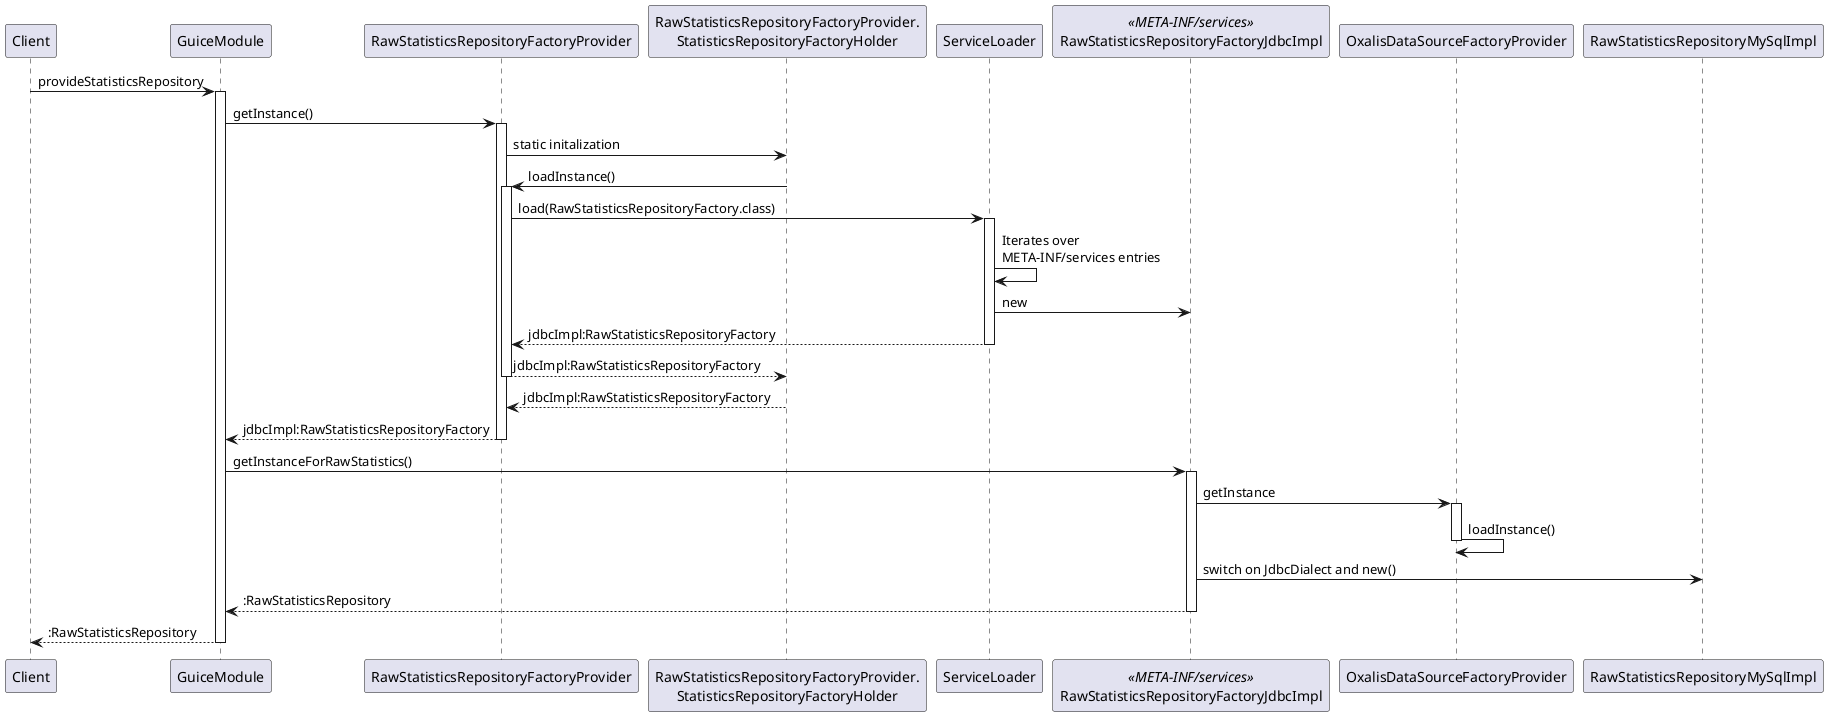@startuml
participant Client
participant GuiceModule as GM
participant RawStatisticsRepositoryFactoryProvider as RSRFP
participant "RawStatisticsRepositoryFactoryProvider.\nStatisticsRepositoryFactoryHolder" as SRFH
participant ServiceLoader
participant RawStatisticsRepositoryFactoryJdbcImpl <<META-INF/services>>

Client -> GM : provideStatisticsRepository
activate GM
GM -> RSRFP : getInstance()
activate RSRFP
RSRFP -> SRFH : static initalization
SRFH -> RSRFP : loadInstance()
activate RSRFP
RSRFP -> ServiceLoader: load(RawStatisticsRepositoryFactory.class)
activate ServiceLoader
ServiceLoader -> ServiceLoader : Iterates over \nMETA-INF/services entries
ServiceLoader -> RawStatisticsRepositoryFactoryJdbcImpl : new
RSRFP <-- ServiceLoader : jdbcImpl:RawStatisticsRepositoryFactory
deactivate ServiceLoader
SRFH <-- RSRFP : jdbcImpl:RawStatisticsRepositoryFactory
deactivate RSRFP

RSRFP <-- SRFH : jdbcImpl:RawStatisticsRepositoryFactory
GM <-- RSRFP : jdbcImpl:RawStatisticsRepositoryFactory
deactivate RSRFP
GM -> RawStatisticsRepositoryFactoryJdbcImpl : getInstanceForRawStatistics()
activate RawStatisticsRepositoryFactoryJdbcImpl
    RawStatisticsRepositoryFactoryJdbcImpl -> OxalisDataSourceFactoryProvider : getInstance
    activate OxalisDataSourceFactoryProvider
        OxalisDataSourceFactoryProvider -> OxalisDataSourceFactoryProvider: loadInstance()
    deactivate OxalisDataSourceFactoryProvider

    RawStatisticsRepositoryFactoryJdbcImpl -> RawStatisticsRepositoryMySqlImpl : switch on JdbcDialect and new()
    GM <-- RawStatisticsRepositoryFactoryJdbcImpl : :RawStatisticsRepository
deactivate RawStatisticsRepositoryFactoryJdbcImpl
Client <-- GM : :RawStatisticsRepository
deactivate GM
@enduml